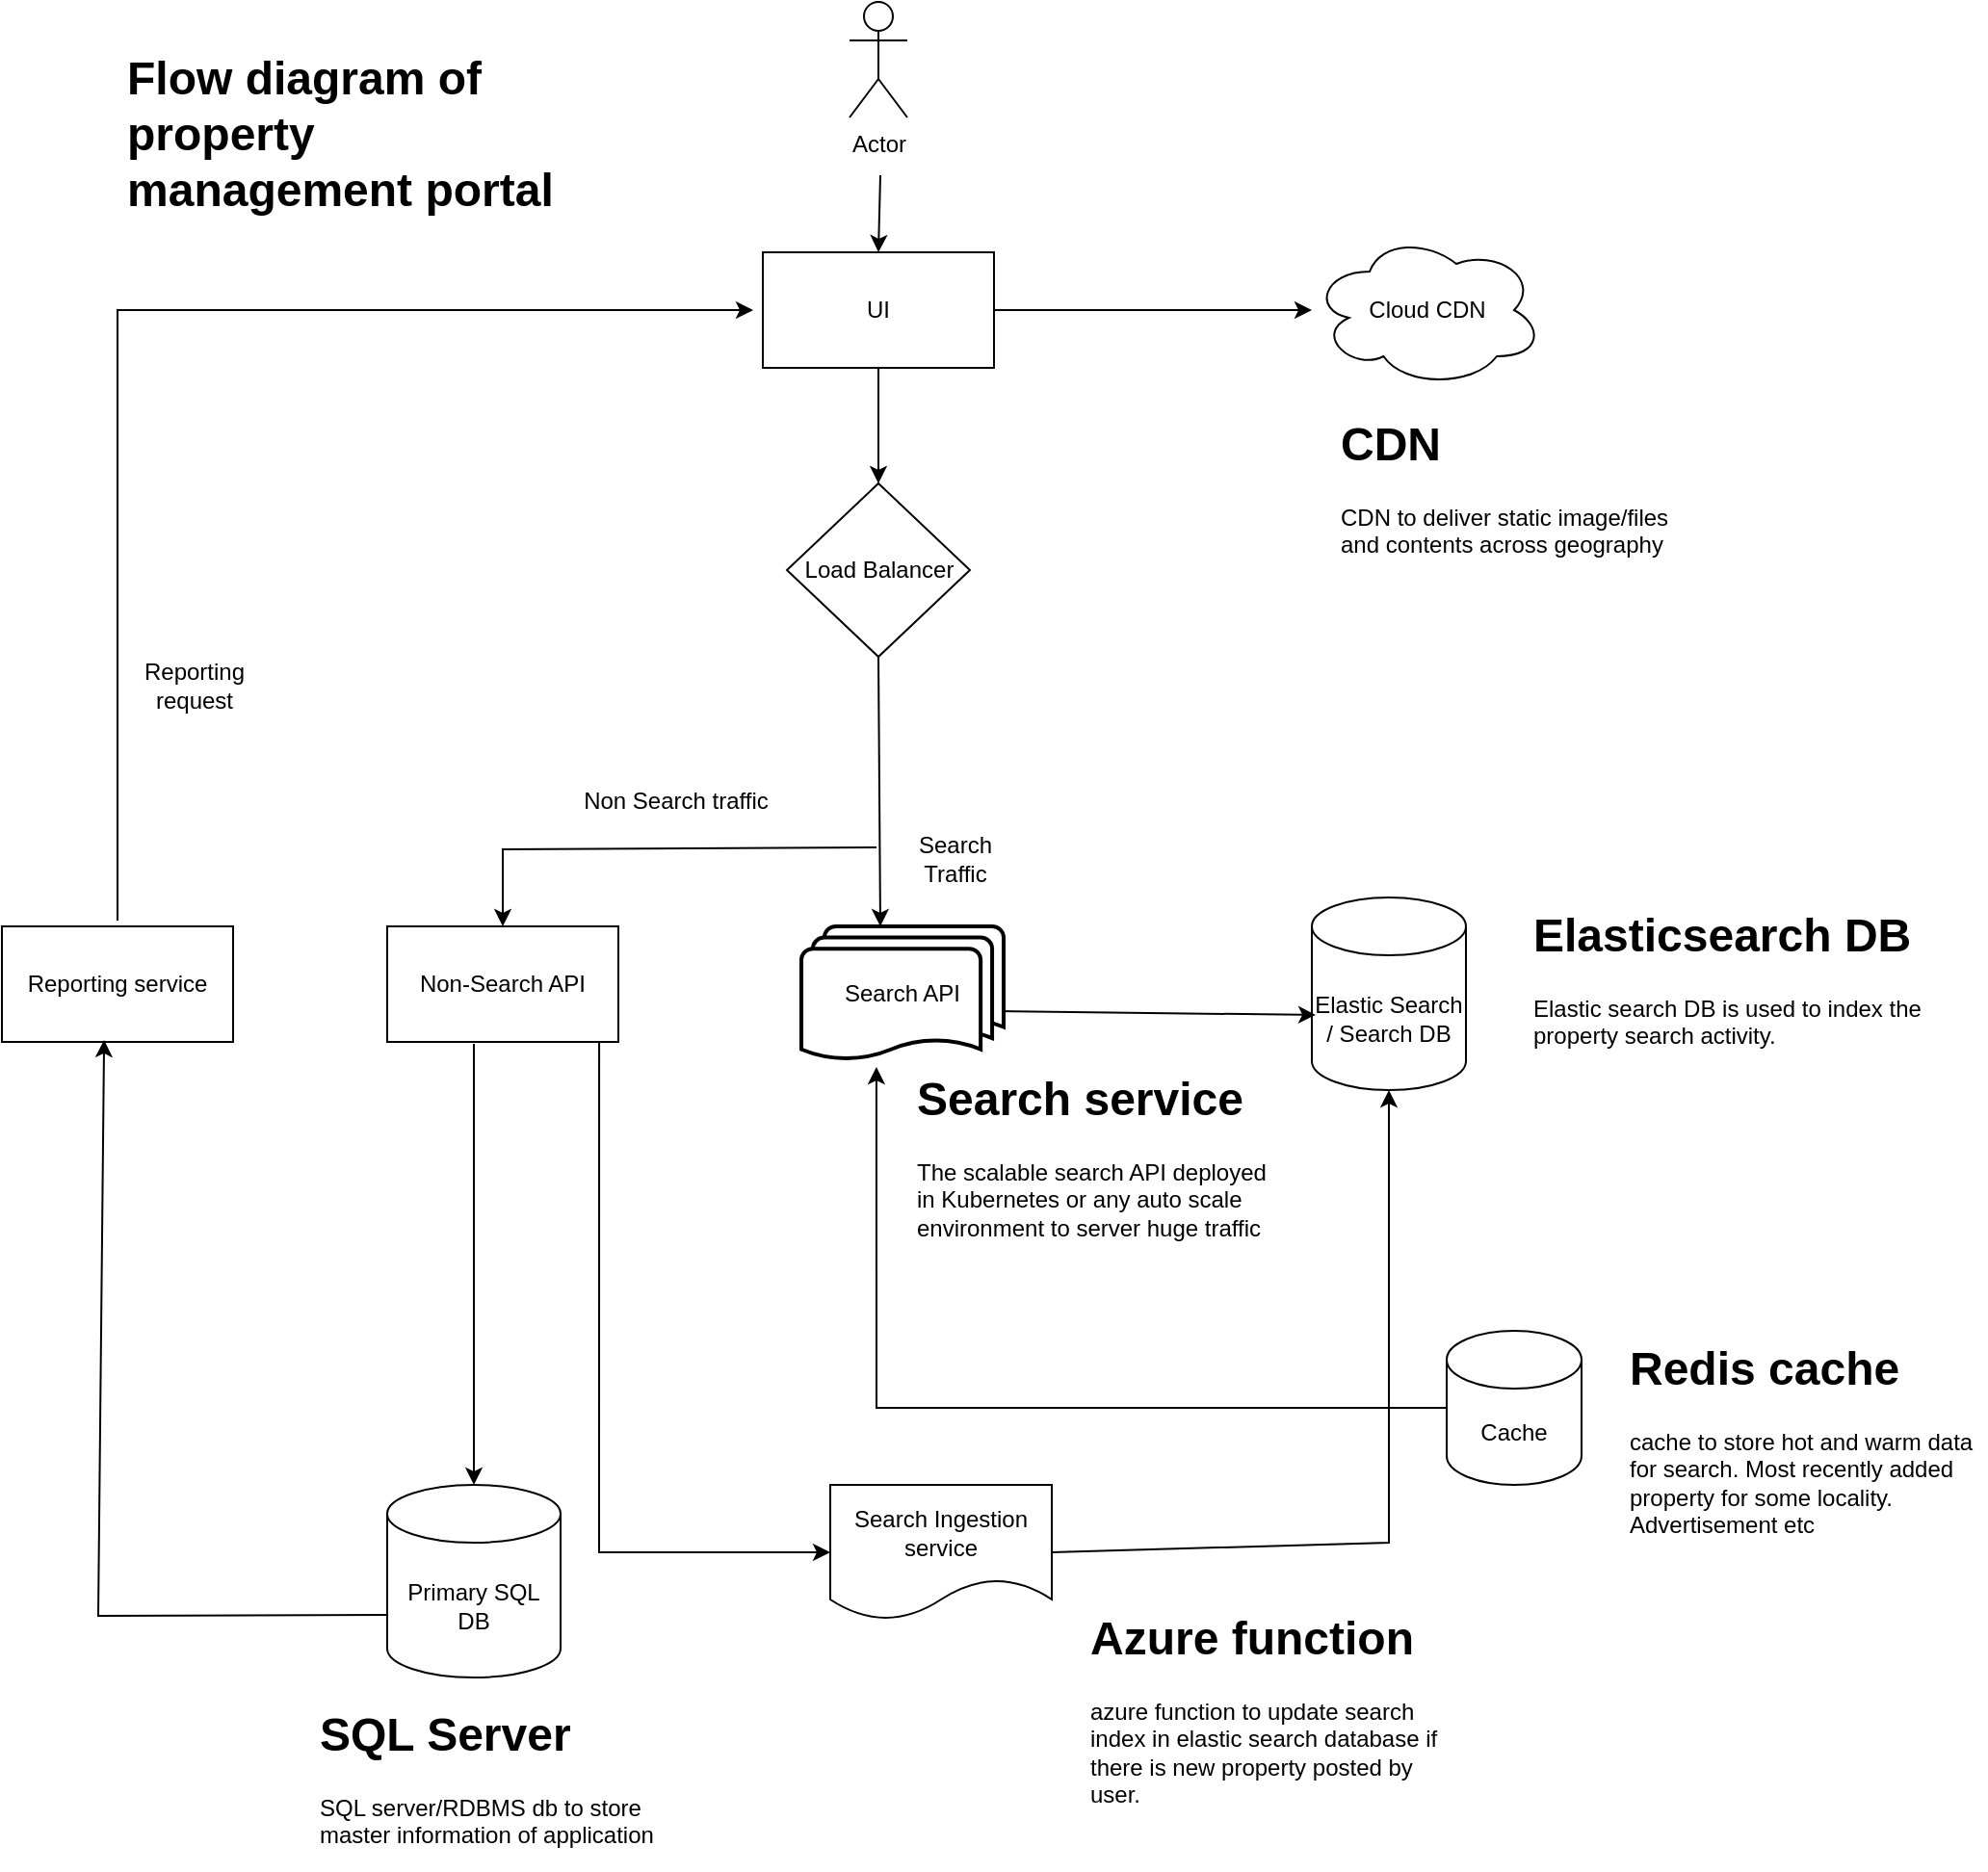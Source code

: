 <mxfile version="21.7.5" type="device" pages="3">
  <diagram id="liPY2WwG6RCTzwPyREM2" name="Real state app">
    <mxGraphModel dx="1674" dy="782" grid="1" gridSize="10" guides="1" tooltips="1" connect="1" arrows="1" fold="1" page="1" pageScale="1" pageWidth="850" pageHeight="1100" math="0" shadow="0">
      <root>
        <mxCell id="0" />
        <mxCell id="1" parent="0" />
        <mxCell id="0-nFfeJZf8K5tRt8wsye-1" value="Actor" style="shape=umlActor;verticalLabelPosition=bottom;verticalAlign=top;html=1;outlineConnect=0;" parent="1" vertex="1">
          <mxGeometry x="760" y="140" width="30" height="60" as="geometry" />
        </mxCell>
        <mxCell id="0-nFfeJZf8K5tRt8wsye-2" value="UI" style="rounded=0;whiteSpace=wrap;html=1;" parent="1" vertex="1">
          <mxGeometry x="715" y="270" width="120" height="60" as="geometry" />
        </mxCell>
        <mxCell id="0-nFfeJZf8K5tRt8wsye-3" value="" style="endArrow=classic;html=1;rounded=0;entryX=0.5;entryY=0;entryDx=0;entryDy=0;" parent="1" target="0-nFfeJZf8K5tRt8wsye-2" edge="1">
          <mxGeometry width="50" height="50" relative="1" as="geometry">
            <mxPoint x="776" y="230" as="sourcePoint" />
            <mxPoint x="800" y="500" as="targetPoint" />
          </mxGeometry>
        </mxCell>
        <mxCell id="0-nFfeJZf8K5tRt8wsye-5" value="Load Balancer" style="rhombus;whiteSpace=wrap;html=1;" parent="1" vertex="1">
          <mxGeometry x="727.5" y="390" width="95" height="90" as="geometry" />
        </mxCell>
        <mxCell id="0-nFfeJZf8K5tRt8wsye-6" value="" style="endArrow=classic;html=1;rounded=0;exitX=0.5;exitY=1;exitDx=0;exitDy=0;entryX=0.5;entryY=0;entryDx=0;entryDy=0;" parent="1" source="0-nFfeJZf8K5tRt8wsye-2" target="0-nFfeJZf8K5tRt8wsye-5" edge="1">
          <mxGeometry width="50" height="50" relative="1" as="geometry">
            <mxPoint x="750" y="550" as="sourcePoint" />
            <mxPoint x="800" y="500" as="targetPoint" />
          </mxGeometry>
        </mxCell>
        <mxCell id="0-nFfeJZf8K5tRt8wsye-8" value="" style="endArrow=classic;html=1;rounded=0;entryX=0.5;entryY=0;entryDx=0;entryDy=0;exitX=0.5;exitY=1;exitDx=0;exitDy=0;" parent="1" source="0-nFfeJZf8K5tRt8wsye-5" edge="1">
          <mxGeometry width="50" height="50" relative="1" as="geometry">
            <mxPoint x="750" y="550" as="sourcePoint" />
            <mxPoint x="776" y="620" as="targetPoint" />
          </mxGeometry>
        </mxCell>
        <mxCell id="0-nFfeJZf8K5tRt8wsye-9" value="Elastic Search / Search DB" style="shape=cylinder3;whiteSpace=wrap;html=1;boundedLbl=1;backgroundOutline=1;size=15;" parent="1" vertex="1">
          <mxGeometry x="1000" y="605" width="80" height="100" as="geometry" />
        </mxCell>
        <mxCell id="0-nFfeJZf8K5tRt8wsye-10" value="" style="endArrow=classic;html=1;rounded=0;entryX=0.025;entryY=0.61;entryDx=0;entryDy=0;entryPerimeter=0;exitX=0.952;exitY=0.629;exitDx=0;exitDy=0;exitPerimeter=0;" parent="1" source="0-nFfeJZf8K5tRt8wsye-16" target="0-nFfeJZf8K5tRt8wsye-9" edge="1">
          <mxGeometry width="50" height="50" relative="1" as="geometry">
            <mxPoint x="840" y="651" as="sourcePoint" />
            <mxPoint x="800" y="500" as="targetPoint" />
          </mxGeometry>
        </mxCell>
        <mxCell id="0-nFfeJZf8K5tRt8wsye-11" value="Cache&lt;br&gt;" style="shape=cylinder3;whiteSpace=wrap;html=1;boundedLbl=1;backgroundOutline=1;size=15;" parent="1" vertex="1">
          <mxGeometry x="1070" y="830" width="70" height="80" as="geometry" />
        </mxCell>
        <mxCell id="0-nFfeJZf8K5tRt8wsye-12" value="" style="endArrow=classic;html=1;rounded=0;exitX=0;exitY=0.5;exitDx=0;exitDy=0;exitPerimeter=0;entryX=0.371;entryY=1.043;entryDx=0;entryDy=0;entryPerimeter=0;" parent="1" source="0-nFfeJZf8K5tRt8wsye-11" target="0-nFfeJZf8K5tRt8wsye-16" edge="1">
          <mxGeometry width="50" height="50" relative="1" as="geometry">
            <mxPoint x="750" y="550" as="sourcePoint" />
            <mxPoint x="776" y="680" as="targetPoint" />
            <Array as="points">
              <mxPoint x="774" y="870" />
            </Array>
          </mxGeometry>
        </mxCell>
        <mxCell id="0-nFfeJZf8K5tRt8wsye-13" value="&lt;h1&gt;Elasticsearch DB&lt;/h1&gt;&lt;div&gt;&lt;span style=&quot;background-color: initial;&quot;&gt;Elastic search DB is used to index the property search activity.&lt;/span&gt;&lt;br&gt;&lt;/div&gt;" style="text;html=1;strokeColor=none;fillColor=none;spacing=5;spacingTop=-20;whiteSpace=wrap;overflow=hidden;rounded=0;" parent="1" vertex="1">
          <mxGeometry x="1110" y="605" width="210" height="100" as="geometry" />
        </mxCell>
        <mxCell id="0-nFfeJZf8K5tRt8wsye-14" value="Primary SQL DB" style="shape=cylinder3;whiteSpace=wrap;html=1;boundedLbl=1;backgroundOutline=1;size=15;" parent="1" vertex="1">
          <mxGeometry x="520" y="910" width="90" height="100" as="geometry" />
        </mxCell>
        <mxCell id="0-nFfeJZf8K5tRt8wsye-15" value="Search Traffic" style="text;html=1;strokeColor=none;fillColor=none;align=center;verticalAlign=middle;whiteSpace=wrap;rounded=0;" parent="1" vertex="1">
          <mxGeometry x="780" y="570" width="70" height="30" as="geometry" />
        </mxCell>
        <mxCell id="0-nFfeJZf8K5tRt8wsye-16" value="Search API" style="strokeWidth=2;html=1;shape=mxgraph.flowchart.multi-document;whiteSpace=wrap;" parent="1" vertex="1">
          <mxGeometry x="735" y="620" width="105" height="70" as="geometry" />
        </mxCell>
        <mxCell id="0-nFfeJZf8K5tRt8wsye-18" value="Non-Search API" style="rounded=0;whiteSpace=wrap;html=1;" parent="1" vertex="1">
          <mxGeometry x="520" y="620" width="120" height="60" as="geometry" />
        </mxCell>
        <mxCell id="0-nFfeJZf8K5tRt8wsye-19" value="" style="endArrow=classic;html=1;rounded=0;entryX=0.5;entryY=0;entryDx=0;entryDy=0;exitX=-0.086;exitY=0.3;exitDx=0;exitDy=0;exitPerimeter=0;" parent="1" source="0-nFfeJZf8K5tRt8wsye-15" target="0-nFfeJZf8K5tRt8wsye-18" edge="1">
          <mxGeometry width="50" height="50" relative="1" as="geometry">
            <mxPoint x="770" y="580" as="sourcePoint" />
            <mxPoint x="800" y="500" as="targetPoint" />
            <Array as="points">
              <mxPoint x="580" y="580" />
            </Array>
          </mxGeometry>
        </mxCell>
        <mxCell id="0-nFfeJZf8K5tRt8wsye-20" value="Non Search traffic" style="text;html=1;strokeColor=none;fillColor=none;align=center;verticalAlign=middle;whiteSpace=wrap;rounded=0;" parent="1" vertex="1">
          <mxGeometry x="610" y="540" width="120" height="30" as="geometry" />
        </mxCell>
        <mxCell id="0-nFfeJZf8K5tRt8wsye-21" value="" style="endArrow=classic;html=1;rounded=0;exitX=0.375;exitY=1.017;exitDx=0;exitDy=0;exitPerimeter=0;" parent="1" source="0-nFfeJZf8K5tRt8wsye-18" target="0-nFfeJZf8K5tRt8wsye-14" edge="1">
          <mxGeometry width="50" height="50" relative="1" as="geometry">
            <mxPoint x="750" y="650" as="sourcePoint" />
            <mxPoint x="800" y="600" as="targetPoint" />
          </mxGeometry>
        </mxCell>
        <mxCell id="0-nFfeJZf8K5tRt8wsye-22" value="Cloud CDN" style="ellipse;shape=cloud;whiteSpace=wrap;html=1;" parent="1" vertex="1">
          <mxGeometry x="1000" y="260" width="120" height="80" as="geometry" />
        </mxCell>
        <mxCell id="0-nFfeJZf8K5tRt8wsye-23" value="" style="endArrow=classic;html=1;rounded=0;exitX=1;exitY=0.5;exitDx=0;exitDy=0;" parent="1" source="0-nFfeJZf8K5tRt8wsye-2" target="0-nFfeJZf8K5tRt8wsye-22" edge="1">
          <mxGeometry width="50" height="50" relative="1" as="geometry">
            <mxPoint x="750" y="650" as="sourcePoint" />
            <mxPoint x="1013" y="370" as="targetPoint" />
          </mxGeometry>
        </mxCell>
        <mxCell id="0-nFfeJZf8K5tRt8wsye-25" value="Search Ingestion service" style="shape=document;whiteSpace=wrap;html=1;boundedLbl=1;" parent="1" vertex="1">
          <mxGeometry x="750" y="910" width="115" height="70" as="geometry" />
        </mxCell>
        <mxCell id="0-nFfeJZf8K5tRt8wsye-26" value="" style="endArrow=classic;html=1;rounded=0;exitX=0.917;exitY=1;exitDx=0;exitDy=0;entryX=0;entryY=0.5;entryDx=0;entryDy=0;exitPerimeter=0;" parent="1" source="0-nFfeJZf8K5tRt8wsye-18" target="0-nFfeJZf8K5tRt8wsye-25" edge="1">
          <mxGeometry width="50" height="50" relative="1" as="geometry">
            <mxPoint x="630.04" y="699.98" as="sourcePoint" />
            <mxPoint x="751.035" y="889.98" as="targetPoint" />
            <Array as="points">
              <mxPoint x="630" y="945" />
            </Array>
          </mxGeometry>
        </mxCell>
        <mxCell id="0-nFfeJZf8K5tRt8wsye-27" value="" style="endArrow=classic;html=1;rounded=0;exitX=1;exitY=0.5;exitDx=0;exitDy=0;entryX=0.5;entryY=1;entryDx=0;entryDy=0;entryPerimeter=0;" parent="1" source="0-nFfeJZf8K5tRt8wsye-25" target="0-nFfeJZf8K5tRt8wsye-9" edge="1">
          <mxGeometry width="50" height="50" relative="1" as="geometry">
            <mxPoint x="750" y="750" as="sourcePoint" />
            <mxPoint x="800" y="700" as="targetPoint" />
            <Array as="points">
              <mxPoint x="1040" y="940" />
            </Array>
          </mxGeometry>
        </mxCell>
        <mxCell id="0-nFfeJZf8K5tRt8wsye-28" value="&lt;h1&gt;Redis cache&lt;/h1&gt;&lt;p&gt;cache to store hot and warm data for search. Most recently added property for some locality. Advertisement etc&lt;/p&gt;" style="text;html=1;strokeColor=none;fillColor=none;spacing=5;spacingTop=-20;whiteSpace=wrap;overflow=hidden;rounded=0;" parent="1" vertex="1">
          <mxGeometry x="1160" y="830" width="190" height="120" as="geometry" />
        </mxCell>
        <mxCell id="0-nFfeJZf8K5tRt8wsye-29" value="&lt;h1&gt;Azure function&lt;/h1&gt;&lt;p&gt;azure function to update search index in elastic search database if there is new property posted by user.&lt;/p&gt;" style="text;html=1;strokeColor=none;fillColor=none;spacing=5;spacingTop=-20;whiteSpace=wrap;overflow=hidden;rounded=0;" parent="1" vertex="1">
          <mxGeometry x="880" y="970" width="190" height="120" as="geometry" />
        </mxCell>
        <mxCell id="0-nFfeJZf8K5tRt8wsye-30" value="&lt;h1&gt;SQL Server&lt;/h1&gt;&lt;p&gt;SQL server/RDBMS db to store master information of application&lt;/p&gt;" style="text;html=1;strokeColor=none;fillColor=none;spacing=5;spacingTop=-20;whiteSpace=wrap;overflow=hidden;rounded=0;" parent="1" vertex="1">
          <mxGeometry x="480" y="1020" width="190" height="90" as="geometry" />
        </mxCell>
        <mxCell id="0-nFfeJZf8K5tRt8wsye-32" value="&lt;h1&gt;Search service&lt;/h1&gt;&lt;p&gt;The scalable search API deployed in Kubernetes or any auto scale environment to server huge traffic&amp;nbsp;&lt;/p&gt;" style="text;html=1;strokeColor=none;fillColor=none;spacing=5;spacingTop=-20;whiteSpace=wrap;overflow=hidden;rounded=0;" parent="1" vertex="1">
          <mxGeometry x="790" y="690" width="190" height="100" as="geometry" />
        </mxCell>
        <mxCell id="0-nFfeJZf8K5tRt8wsye-33" value="&lt;h1&gt;CDN&lt;/h1&gt;&lt;p&gt;CDN to deliver static image/files and contents across geography&lt;/p&gt;" style="text;html=1;strokeColor=none;fillColor=none;spacing=5;spacingTop=-20;whiteSpace=wrap;overflow=hidden;rounded=0;" parent="1" vertex="1">
          <mxGeometry x="1010" y="350" width="190" height="90" as="geometry" />
        </mxCell>
        <mxCell id="0-nFfeJZf8K5tRt8wsye-34" value="Reporting service" style="rounded=0;whiteSpace=wrap;html=1;" parent="1" vertex="1">
          <mxGeometry x="320" y="620" width="120" height="60" as="geometry" />
        </mxCell>
        <mxCell id="0-nFfeJZf8K5tRt8wsye-35" value="" style="endArrow=classic;html=1;rounded=0;exitX=0;exitY=0;exitDx=0;exitDy=67.5;exitPerimeter=0;entryX=0.442;entryY=0.983;entryDx=0;entryDy=0;entryPerimeter=0;" parent="1" source="0-nFfeJZf8K5tRt8wsye-14" target="0-nFfeJZf8K5tRt8wsye-34" edge="1">
          <mxGeometry width="50" height="50" relative="1" as="geometry">
            <mxPoint x="370" y="740" as="sourcePoint" />
            <mxPoint x="290" y="820" as="targetPoint" />
            <Array as="points">
              <mxPoint x="370" y="978" />
            </Array>
          </mxGeometry>
        </mxCell>
        <mxCell id="0-nFfeJZf8K5tRt8wsye-36" value="" style="endArrow=classic;html=1;rounded=0;" parent="1" edge="1">
          <mxGeometry width="50" height="50" relative="1" as="geometry">
            <mxPoint x="380" y="617" as="sourcePoint" />
            <mxPoint x="710" y="300" as="targetPoint" />
            <Array as="points">
              <mxPoint x="380" y="300" />
            </Array>
          </mxGeometry>
        </mxCell>
        <mxCell id="0-nFfeJZf8K5tRt8wsye-37" value="Reporting request" style="text;html=1;strokeColor=none;fillColor=none;align=center;verticalAlign=middle;whiteSpace=wrap;rounded=0;" parent="1" vertex="1">
          <mxGeometry x="390" y="480" width="60" height="30" as="geometry" />
        </mxCell>
        <mxCell id="0-nFfeJZf8K5tRt8wsye-38" value="&lt;h1&gt;Flow diagram of property management portal&lt;/h1&gt;&lt;p&gt;&lt;br&gt;&lt;/p&gt;" style="text;html=1;strokeColor=none;fillColor=none;spacing=5;spacingTop=-20;whiteSpace=wrap;overflow=hidden;rounded=0;" parent="1" vertex="1">
          <mxGeometry x="380" y="160" width="230" height="130" as="geometry" />
        </mxCell>
      </root>
    </mxGraphModel>
  </diagram>
  <diagram id="uS65e5HJEc89_uOwPk9k" name="Job processor engine">
    <mxGraphModel dx="1674" dy="782" grid="1" gridSize="10" guides="1" tooltips="1" connect="1" arrows="1" fold="1" page="1" pageScale="1" pageWidth="850" pageHeight="1100" math="0" shadow="0">
      <root>
        <mxCell id="0" />
        <mxCell id="1" parent="0" />
        <mxCell id="H5EeAY-j5shP_KPxzvPG-1" value="Actor" style="shape=umlActor;verticalLabelPosition=bottom;verticalAlign=top;html=1;outlineConnect=0;" parent="1" vertex="1">
          <mxGeometry x="285" y="450" width="30" height="60" as="geometry" />
        </mxCell>
        <mxCell id="H5EeAY-j5shP_KPxzvPG-2" value="User submit the job" style="shape=callout;whiteSpace=wrap;html=1;perimeter=calloutPerimeter;" parent="1" vertex="1">
          <mxGeometry x="240" y="350" width="120" height="80" as="geometry" />
        </mxCell>
        <mxCell id="H5EeAY-j5shP_KPxzvPG-4" value="Dashboard" style="rounded=0;whiteSpace=wrap;html=1;" parent="1" vertex="1">
          <mxGeometry x="405" y="420" width="80" height="110" as="geometry" />
        </mxCell>
        <mxCell id="H5EeAY-j5shP_KPxzvPG-5" value="" style="endArrow=classic;html=1;rounded=0;entryX=0;entryY=0.545;entryDx=0;entryDy=0;entryPerimeter=0;" parent="1" source="H5EeAY-j5shP_KPxzvPG-1" target="H5EeAY-j5shP_KPxzvPG-4" edge="1">
          <mxGeometry width="50" height="50" relative="1" as="geometry">
            <mxPoint x="615" y="520" as="sourcePoint" />
            <mxPoint x="665" y="470" as="targetPoint" />
          </mxGeometry>
        </mxCell>
        <mxCell id="H5EeAY-j5shP_KPxzvPG-6" value="API to receive job" style="strokeWidth=2;html=1;shape=mxgraph.flowchart.multi-document;whiteSpace=wrap;" parent="1" vertex="1">
          <mxGeometry x="585" y="430" width="140" height="90" as="geometry" />
        </mxCell>
        <mxCell id="H5EeAY-j5shP_KPxzvPG-7" value="" style="strokeWidth=2;html=1;shape=mxgraph.flowchart.direct_data;whiteSpace=wrap;" parent="1" vertex="1">
          <mxGeometry x="635" y="630" width="120" height="60" as="geometry" />
        </mxCell>
        <mxCell id="H5EeAY-j5shP_KPxzvPG-8" value="" style="endArrow=classic;html=1;rounded=0;exitX=1;exitY=0.5;exitDx=0;exitDy=0;entryX=0;entryY=0.5;entryDx=0;entryDy=0;entryPerimeter=0;" parent="1" source="H5EeAY-j5shP_KPxzvPG-4" target="H5EeAY-j5shP_KPxzvPG-6" edge="1">
          <mxGeometry width="50" height="50" relative="1" as="geometry">
            <mxPoint x="615" y="520" as="sourcePoint" />
            <mxPoint x="585" y="470" as="targetPoint" />
          </mxGeometry>
        </mxCell>
        <mxCell id="H5EeAY-j5shP_KPxzvPG-10" value="" style="endArrow=classic;html=1;rounded=0;exitX=0.664;exitY=0.811;exitDx=0;exitDy=0;exitPerimeter=0;" parent="1" edge="1">
          <mxGeometry width="50" height="50" relative="1" as="geometry">
            <mxPoint x="688.96" y="506.99" as="sourcePoint" />
            <mxPoint x="689" y="624" as="targetPoint" />
          </mxGeometry>
        </mxCell>
        <mxCell id="H5EeAY-j5shP_KPxzvPG-11" value="" style="endArrow=classic;html=1;rounded=0;exitX=1;exitY=0.5;exitDx=0;exitDy=0;exitPerimeter=0;" parent="1" source="H5EeAY-j5shP_KPxzvPG-7" edge="1">
          <mxGeometry width="50" height="50" relative="1" as="geometry">
            <mxPoint x="615" y="620" as="sourcePoint" />
            <mxPoint x="855" y="660" as="targetPoint" />
          </mxGeometry>
        </mxCell>
        <mxCell id="H5EeAY-j5shP_KPxzvPG-13" value="Job DB" style="shape=cylinder3;whiteSpace=wrap;html=1;boundedLbl=1;backgroundOutline=1;size=15;" parent="1" vertex="1">
          <mxGeometry x="885" y="810" width="80" height="90" as="geometry" />
        </mxCell>
        <mxCell id="H5EeAY-j5shP_KPxzvPG-14" value="&lt;h1&gt;Service bus&lt;/h1&gt;&lt;p&gt;To store job information message in service bus&lt;/p&gt;" style="text;html=1;strokeColor=none;fillColor=none;spacing=5;spacingTop=-20;whiteSpace=wrap;overflow=hidden;rounded=0;" parent="1" vertex="1">
          <mxGeometry x="665" y="700" width="190" height="90" as="geometry" />
        </mxCell>
        <mxCell id="H5EeAY-j5shP_KPxzvPG-15" value="" style="endArrow=classic;html=1;rounded=0;exitX=0.1;exitY=0.944;exitDx=0;exitDy=0;exitPerimeter=0;entryX=0;entryY=0;entryDx=0;entryDy=52.5;entryPerimeter=0;" parent="1" source="H5EeAY-j5shP_KPxzvPG-6" edge="1">
          <mxGeometry width="50" height="50" relative="1" as="geometry">
            <mxPoint x="594" y="520" as="sourcePoint" />
            <mxPoint x="887" y="862.5" as="targetPoint" />
            <Array as="points">
              <mxPoint x="599" y="860" />
            </Array>
          </mxGeometry>
        </mxCell>
        <mxCell id="H5EeAY-j5shP_KPxzvPG-16" value="" style="endArrow=classic;html=1;rounded=0;exitX=0.5;exitY=0.88;exitDx=0;exitDy=0;entryX=0.5;entryY=0;entryDx=0;entryDy=0;entryPerimeter=0;exitPerimeter=0;" parent="1" source="H5EeAY-j5shP_KPxzvPG-29" target="H5EeAY-j5shP_KPxzvPG-13" edge="1">
          <mxGeometry width="50" height="50" relative="1" as="geometry">
            <mxPoint x="924.96" y="690" as="sourcePoint" />
            <mxPoint x="665" y="770" as="targetPoint" />
          </mxGeometry>
        </mxCell>
        <mxCell id="H5EeAY-j5shP_KPxzvPG-17" value="Job API" style="rounded=0;whiteSpace=wrap;html=1;" parent="1" vertex="1">
          <mxGeometry x="855" y="330" width="120" height="60" as="geometry" />
        </mxCell>
        <mxCell id="H5EeAY-j5shP_KPxzvPG-18" value="" style="endArrow=classic;html=1;rounded=0;exitX=0;exitY=0.5;exitDx=0;exitDy=0;entryX=0.5;entryY=0;entryDx=0;entryDy=0;" parent="1" source="H5EeAY-j5shP_KPxzvPG-17" target="H5EeAY-j5shP_KPxzvPG-4" edge="1">
          <mxGeometry width="50" height="50" relative="1" as="geometry">
            <mxPoint x="615" y="620" as="sourcePoint" />
            <mxPoint x="665" y="570" as="targetPoint" />
            <Array as="points">
              <mxPoint x="445" y="360" />
            </Array>
          </mxGeometry>
        </mxCell>
        <mxCell id="H5EeAY-j5shP_KPxzvPG-19" value="" style="endArrow=classic;html=1;rounded=0;exitX=1;exitY=0.5;exitDx=0;exitDy=0;exitPerimeter=0;entryX=1;entryY=0.5;entryDx=0;entryDy=0;" parent="1" source="H5EeAY-j5shP_KPxzvPG-13" target="H5EeAY-j5shP_KPxzvPG-17" edge="1">
          <mxGeometry width="50" height="50" relative="1" as="geometry">
            <mxPoint x="615" y="620" as="sourcePoint" />
            <mxPoint x="1095" y="360" as="targetPoint" />
            <Array as="points">
              <mxPoint x="1095" y="855" />
              <mxPoint x="1095" y="360" />
            </Array>
          </mxGeometry>
        </mxCell>
        <mxCell id="H5EeAY-j5shP_KPxzvPG-20" value="Return job information/status" style="text;html=1;strokeColor=none;fillColor=none;align=center;verticalAlign=middle;whiteSpace=wrap;rounded=0;" parent="1" vertex="1">
          <mxGeometry x="1095" y="580" width="110" height="60" as="geometry" />
        </mxCell>
        <mxCell id="H5EeAY-j5shP_KPxzvPG-21" value="Job information request" style="text;html=1;strokeColor=none;fillColor=none;align=center;verticalAlign=middle;whiteSpace=wrap;rounded=0;" parent="1" vertex="1">
          <mxGeometry x="635" y="310" width="90" height="40" as="geometry" />
        </mxCell>
        <mxCell id="H5EeAY-j5shP_KPxzvPG-22" value="&lt;h1&gt;Job Submit API&lt;/h1&gt;&lt;p&gt;High scalable and available system to submit job in service bus and acknowledge.&lt;/p&gt;" style="text;html=1;strokeColor=none;fillColor=none;spacing=5;spacingTop=-20;whiteSpace=wrap;overflow=hidden;rounded=0;" parent="1" vertex="1">
          <mxGeometry x="745" y="430" width="190" height="100" as="geometry" />
        </mxCell>
        <mxCell id="H5EeAY-j5shP_KPxzvPG-23" value="Retry- Processor" style="rounded=0;whiteSpace=wrap;html=1;" parent="1" vertex="1">
          <mxGeometry x="615" y="910" width="120" height="60" as="geometry" />
        </mxCell>
        <mxCell id="H5EeAY-j5shP_KPxzvPG-24" value="" style="endArrow=classic;html=1;rounded=0;exitX=0.183;exitY=1;exitDx=0;exitDy=0;exitPerimeter=0;" parent="1" source="H5EeAY-j5shP_KPxzvPG-7" edge="1">
          <mxGeometry width="50" height="50" relative="1" as="geometry">
            <mxPoint x="615" y="820" as="sourcePoint" />
            <mxPoint x="655" y="910" as="targetPoint" />
          </mxGeometry>
        </mxCell>
        <mxCell id="H5EeAY-j5shP_KPxzvPG-25" value="" style="endArrow=classic;html=1;rounded=0;entryX=0.5;entryY=1;entryDx=0;entryDy=0;entryPerimeter=0;exitX=1;exitY=0.5;exitDx=0;exitDy=0;" parent="1" source="H5EeAY-j5shP_KPxzvPG-23" target="H5EeAY-j5shP_KPxzvPG-13" edge="1">
          <mxGeometry width="50" height="50" relative="1" as="geometry">
            <mxPoint x="615" y="820" as="sourcePoint" />
            <mxPoint x="665" y="770" as="targetPoint" />
            <Array as="points">
              <mxPoint x="925" y="940" />
            </Array>
          </mxGeometry>
        </mxCell>
        <mxCell id="H5EeAY-j5shP_KPxzvPG-26" value="&lt;h1&gt;Job processing pipeline&lt;/h1&gt;&lt;p&gt;This is simple pipeline to process job asynchronously. User will submit the job and the job will be push to queue. Asynchronous services will run to pick job from queue and process in sequentially&lt;/p&gt;" style="text;html=1;strokeColor=none;fillColor=none;spacing=5;spacingTop=-20;whiteSpace=wrap;overflow=hidden;rounded=0;" parent="1" vertex="1">
          <mxGeometry x="240" y="590" width="310" height="120" as="geometry" />
        </mxCell>
        <mxCell id="H5EeAY-j5shP_KPxzvPG-27" value="" style="shape=message;html=1;html=1;outlineConnect=0;labelPosition=center;verticalLabelPosition=bottom;align=center;verticalAlign=top;" parent="1" vertex="1">
          <mxGeometry x="650" y="560" width="35" height="20" as="geometry" />
        </mxCell>
        <mxCell id="H5EeAY-j5shP_KPxzvPG-29" value="Job-Processor" style="strokeWidth=2;html=1;shape=mxgraph.flowchart.multi-document;whiteSpace=wrap;" parent="1" vertex="1">
          <mxGeometry x="855" y="610" width="140" height="90" as="geometry" />
        </mxCell>
        <mxCell id="2RDQIFHhUWVXsAugU-7e-1" value="&lt;h1&gt;Job SQL DB&lt;/h1&gt;&lt;p&gt;SQL database to store information and detail about the job which is under process/submitted&lt;/p&gt;" style="text;html=1;strokeColor=none;fillColor=none;spacing=5;spacingTop=-20;whiteSpace=wrap;overflow=hidden;rounded=0;" parent="1" vertex="1">
          <mxGeometry x="975" y="880" width="190" height="120" as="geometry" />
        </mxCell>
      </root>
    </mxGraphModel>
  </diagram>
  <diagram id="DvX06SZ8t_ag2cxe42aR" name="URL Shortener">
    <mxGraphModel dx="1674" dy="1882" grid="1" gridSize="10" guides="1" tooltips="1" connect="1" arrows="1" fold="1" page="1" pageScale="1" pageWidth="850" pageHeight="1100" math="0" shadow="0">
      <root>
        <mxCell id="0" />
        <mxCell id="1" parent="0" />
        <mxCell id="cSbaXAYKGI2cggWjBeLR-1" value="Actor" style="shape=umlActor;verticalLabelPosition=bottom;verticalAlign=top;html=1;outlineConnect=0;" vertex="1" parent="1">
          <mxGeometry x="270" y="390" width="30" height="60" as="geometry" />
        </mxCell>
        <mxCell id="cSbaXAYKGI2cggWjBeLR-2" value="Load Balancer" style="rhombus;whiteSpace=wrap;html=1;" vertex="1" parent="1">
          <mxGeometry x="590" y="370" width="100" height="100" as="geometry" />
        </mxCell>
        <mxCell id="cSbaXAYKGI2cggWjBeLR-3" value="" style="endArrow=classic;html=1;rounded=0;entryX=0;entryY=0.5;entryDx=0;entryDy=0;" edge="1" parent="1" target="cSbaXAYKGI2cggWjBeLR-2">
          <mxGeometry width="50" height="50" relative="1" as="geometry">
            <mxPoint x="450" y="420" as="sourcePoint" />
            <mxPoint x="660" y="430" as="targetPoint" />
          </mxGeometry>
        </mxCell>
        <mxCell id="cSbaXAYKGI2cggWjBeLR-5" value="UI&amp;nbsp;" style="rounded=0;whiteSpace=wrap;html=1;" vertex="1" parent="1">
          <mxGeometry x="380" y="370" width="90" height="110" as="geometry" />
        </mxCell>
        <mxCell id="cSbaXAYKGI2cggWjBeLR-6" value="" style="endArrow=classic;html=1;rounded=0;" edge="1" parent="1">
          <mxGeometry width="50" height="50" relative="1" as="geometry">
            <mxPoint x="306" y="420" as="sourcePoint" />
            <mxPoint x="376" y="420" as="targetPoint" />
          </mxGeometry>
        </mxCell>
        <mxCell id="cSbaXAYKGI2cggWjBeLR-7" value="Shortner API" style="strokeWidth=2;html=1;shape=mxgraph.flowchart.multi-document;whiteSpace=wrap;" vertex="1" parent="1">
          <mxGeometry x="770" y="375" width="120" height="90" as="geometry" />
        </mxCell>
        <mxCell id="cSbaXAYKGI2cggWjBeLR-8" value="" style="endArrow=classic;html=1;rounded=0;entryX=0;entryY=0.5;entryDx=0;entryDy=0;entryPerimeter=0;exitX=1;exitY=0.5;exitDx=0;exitDy=0;" edge="1" parent="1" source="cSbaXAYKGI2cggWjBeLR-2" target="cSbaXAYKGI2cggWjBeLR-7">
          <mxGeometry width="50" height="50" relative="1" as="geometry">
            <mxPoint x="610" y="480" as="sourcePoint" />
            <mxPoint x="660" y="430" as="targetPoint" />
          </mxGeometry>
        </mxCell>
        <mxCell id="cSbaXAYKGI2cggWjBeLR-9" value="Cache" style="strokeWidth=2;html=1;shape=mxgraph.flowchart.database;whiteSpace=wrap;" vertex="1" parent="1">
          <mxGeometry x="797.5" y="150" width="70" height="70" as="geometry" />
        </mxCell>
        <mxCell id="cSbaXAYKGI2cggWjBeLR-10" value="" style="endArrow=classic;html=1;rounded=0;entryX=0.5;entryY=0;entryDx=0;entryDy=0;entryPerimeter=0;" edge="1" parent="1" target="cSbaXAYKGI2cggWjBeLR-7">
          <mxGeometry width="50" height="50" relative="1" as="geometry">
            <mxPoint x="830" y="220" as="sourcePoint" />
            <mxPoint x="660" y="430" as="targetPoint" />
          </mxGeometry>
        </mxCell>
        <mxCell id="cSbaXAYKGI2cggWjBeLR-11" value="SQL DB" style="shape=datastore;whiteSpace=wrap;html=1;" vertex="1" parent="1">
          <mxGeometry x="1040" y="390" width="60" height="60" as="geometry" />
        </mxCell>
        <mxCell id="cSbaXAYKGI2cggWjBeLR-12" value="" style="endArrow=classic;html=1;rounded=0;entryX=0;entryY=0.5;entryDx=0;entryDy=0;exitX=1;exitY=0.5;exitDx=0;exitDy=0;exitPerimeter=0;" edge="1" parent="1" source="cSbaXAYKGI2cggWjBeLR-7" target="cSbaXAYKGI2cggWjBeLR-11">
          <mxGeometry width="50" height="50" relative="1" as="geometry">
            <mxPoint x="610" y="480" as="sourcePoint" />
            <mxPoint x="660" y="430" as="targetPoint" />
          </mxGeometry>
        </mxCell>
        <mxCell id="cSbaXAYKGI2cggWjBeLR-13" value="ID Generator &lt;br&gt;Service" style="rounded=0;whiteSpace=wrap;html=1;" vertex="1" parent="1">
          <mxGeometry x="775" y="570" width="115" height="60" as="geometry" />
        </mxCell>
        <mxCell id="cSbaXAYKGI2cggWjBeLR-14" value="" style="endArrow=classic;startArrow=classic;html=1;rounded=0;entryX=0.5;entryY=0.88;entryDx=0;entryDy=0;entryPerimeter=0;exitX=0.5;exitY=0;exitDx=0;exitDy=0;" edge="1" parent="1" source="cSbaXAYKGI2cggWjBeLR-13" target="cSbaXAYKGI2cggWjBeLR-7">
          <mxGeometry width="50" height="50" relative="1" as="geometry">
            <mxPoint x="610" y="480" as="sourcePoint" />
            <mxPoint x="660" y="430" as="targetPoint" />
          </mxGeometry>
        </mxCell>
        <mxCell id="cSbaXAYKGI2cggWjBeLR-15" value="Key DB" style="shape=cylinder3;whiteSpace=wrap;html=1;boundedLbl=1;backgroundOutline=1;size=15;" vertex="1" parent="1">
          <mxGeometry x="1050" y="560" width="60" height="70" as="geometry" />
        </mxCell>
        <mxCell id="cSbaXAYKGI2cggWjBeLR-16" value="" style="endArrow=classic;html=1;rounded=0;exitX=0;exitY=0.571;exitDx=0;exitDy=0;exitPerimeter=0;entryX=1;entryY=0.5;entryDx=0;entryDy=0;" edge="1" parent="1" source="cSbaXAYKGI2cggWjBeLR-15" target="cSbaXAYKGI2cggWjBeLR-13">
          <mxGeometry width="50" height="50" relative="1" as="geometry">
            <mxPoint x="610" y="580" as="sourcePoint" />
            <mxPoint x="660" y="530" as="targetPoint" />
          </mxGeometry>
        </mxCell>
        <mxCell id="cSbaXAYKGI2cggWjBeLR-17" value="Standby Key DB" style="shape=cylinder3;whiteSpace=wrap;html=1;boundedLbl=1;backgroundOutline=1;size=15;" vertex="1" parent="1">
          <mxGeometry x="1190" y="555" width="60" height="75" as="geometry" />
        </mxCell>
        <mxCell id="cSbaXAYKGI2cggWjBeLR-18" value="" style="endArrow=none;dashed=1;html=1;dashPattern=1 3;strokeWidth=2;rounded=0;entryX=0;entryY=0;entryDx=0;entryDy=48.75;entryPerimeter=0;exitX=1;exitY=0;exitDx=0;exitDy=45;exitPerimeter=0;" edge="1" parent="1" source="cSbaXAYKGI2cggWjBeLR-15" target="cSbaXAYKGI2cggWjBeLR-17">
          <mxGeometry width="50" height="50" relative="1" as="geometry">
            <mxPoint x="710" y="430" as="sourcePoint" />
            <mxPoint x="760" y="380" as="targetPoint" />
          </mxGeometry>
        </mxCell>
        <mxCell id="cSbaXAYKGI2cggWjBeLR-19" value="Standby SQL DB" style="shape=cylinder3;whiteSpace=wrap;html=1;boundedLbl=1;backgroundOutline=1;size=15;" vertex="1" parent="1">
          <mxGeometry x="1180" y="382.5" width="60" height="67.5" as="geometry" />
        </mxCell>
        <mxCell id="cSbaXAYKGI2cggWjBeLR-20" value="" style="endArrow=none;dashed=1;html=1;dashPattern=1 3;strokeWidth=2;rounded=0;" edge="1" parent="1">
          <mxGeometry width="50" height="50" relative="1" as="geometry">
            <mxPoint x="1100" y="420" as="sourcePoint" />
            <mxPoint x="1180" y="420" as="targetPoint" />
          </mxGeometry>
        </mxCell>
        <mxCell id="cSbaXAYKGI2cggWjBeLR-21" value="&lt;h1&gt;URL Shortener&lt;/h1&gt;&lt;p&gt;System design for URL shortener&amp;nbsp; application.&amp;nbsp;&lt;/p&gt;" style="text;html=1;strokeColor=none;fillColor=none;spacing=5;spacingTop=-20;whiteSpace=wrap;overflow=hidden;rounded=0;" vertex="1" parent="1">
          <mxGeometry x="770" y="-60" width="190" height="100" as="geometry" />
        </mxCell>
        <mxCell id="kMd8pmeEOhDyTGoyIkrV-1" value="&lt;h1&gt;SQL DB&lt;/h1&gt;&lt;p&gt;SQL db is to store actual information about shorten URL in the application&lt;/p&gt;" style="text;html=1;strokeColor=none;fillColor=none;spacing=5;spacingTop=-20;whiteSpace=wrap;overflow=hidden;rounded=0;" vertex="1" parent="1">
          <mxGeometry x="1250" y="367.5" width="190" height="97.5" as="geometry" />
        </mxCell>
        <mxCell id="kMd8pmeEOhDyTGoyIkrV-2" value="&lt;h1&gt;Redis cache&lt;/h1&gt;&lt;p&gt;Cache to store most common URL to serve response faster.&lt;/p&gt;" style="text;html=1;strokeColor=none;fillColor=none;spacing=5;spacingTop=-20;whiteSpace=wrap;overflow=hidden;rounded=0;" vertex="1" parent="1">
          <mxGeometry x="880" y="130" width="190" height="100" as="geometry" />
        </mxCell>
        <mxCell id="kMd8pmeEOhDyTGoyIkrV-3" value="DB Cleanup &lt;br&gt;Service" style="rounded=0;whiteSpace=wrap;html=1;" vertex="1" parent="1">
          <mxGeometry x="1420" y="110" width="120" height="60" as="geometry" />
        </mxCell>
        <mxCell id="kMd8pmeEOhDyTGoyIkrV-4" value="" style="endArrow=classic;html=1;rounded=0;entryX=0.5;entryY=1;entryDx=0;entryDy=0;" edge="1" parent="1" target="kMd8pmeEOhDyTGoyIkrV-3">
          <mxGeometry width="50" height="50" relative="1" as="geometry">
            <mxPoint x="1070" y="453" as="sourcePoint" />
            <mxPoint x="1360" y="218" as="targetPoint" />
            <Array as="points">
              <mxPoint x="1070" y="491" />
              <mxPoint x="1480" y="491" />
            </Array>
          </mxGeometry>
        </mxCell>
        <mxCell id="kMd8pmeEOhDyTGoyIkrV-5" value="Reporting&amp;nbsp;&lt;br&gt;Service" style="rounded=0;whiteSpace=wrap;html=1;" vertex="1" parent="1">
          <mxGeometry x="1150" y="100" width="120" height="60" as="geometry" />
        </mxCell>
        <mxCell id="kMd8pmeEOhDyTGoyIkrV-6" value="" style="endArrow=classic;html=1;rounded=0;entryX=0.5;entryY=1;entryDx=0;entryDy=0;exitX=0.5;exitY=0;exitDx=0;exitDy=0;" edge="1" parent="1" source="cSbaXAYKGI2cggWjBeLR-11" target="kMd8pmeEOhDyTGoyIkrV-5">
          <mxGeometry width="50" height="50" relative="1" as="geometry">
            <mxPoint x="800" y="350" as="sourcePoint" />
            <mxPoint x="850" y="300" as="targetPoint" />
            <Array as="points">
              <mxPoint x="1070" y="300" />
              <mxPoint x="1210" y="300" />
            </Array>
          </mxGeometry>
        </mxCell>
        <mxCell id="kMd8pmeEOhDyTGoyIkrV-7" value="" style="endArrow=classic;html=1;rounded=0;exitX=0;exitY=0.25;exitDx=0;exitDy=0;entryX=0.5;entryY=0;entryDx=0;entryDy=0;" edge="1" parent="1" source="kMd8pmeEOhDyTGoyIkrV-5" target="cSbaXAYKGI2cggWjBeLR-5">
          <mxGeometry width="50" height="50" relative="1" as="geometry">
            <mxPoint x="800" y="350" as="sourcePoint" />
            <mxPoint x="850" y="300" as="targetPoint" />
            <Array as="points">
              <mxPoint x="425" y="115" />
            </Array>
          </mxGeometry>
        </mxCell>
        <mxCell id="kMd8pmeEOhDyTGoyIkrV-8" value="Reporting Information" style="text;html=1;strokeColor=none;fillColor=none;align=center;verticalAlign=middle;whiteSpace=wrap;rounded=0;" vertex="1" parent="1">
          <mxGeometry x="590" y="70" width="80" height="30" as="geometry" />
        </mxCell>
        <mxCell id="kMd8pmeEOhDyTGoyIkrV-9" value="&lt;h1&gt;KEY Store&lt;/h1&gt;&lt;p&gt;Key store is used to store and pre-generate all possible keys to use in URL shortneinging&lt;/p&gt;" style="text;html=1;strokeColor=none;fillColor=none;spacing=5;spacingTop=-20;whiteSpace=wrap;overflow=hidden;rounded=0;" vertex="1" parent="1">
          <mxGeometry x="1050" y="660" width="190" height="97.5" as="geometry" />
        </mxCell>
      </root>
    </mxGraphModel>
  </diagram>
</mxfile>
